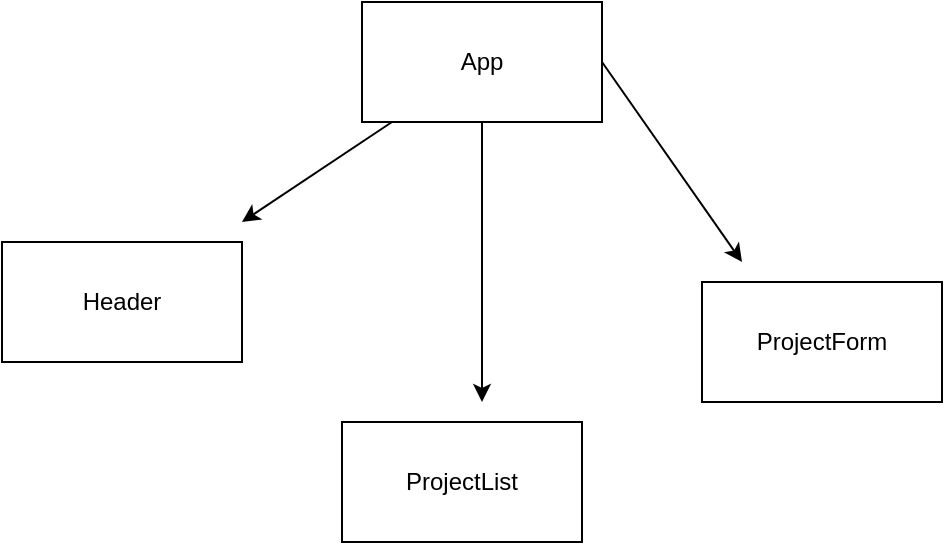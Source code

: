 <mxfile>
    <diagram id="wbNzC9FB2PTK8IdRD-UI" name="Page-1">
        <mxGraphModel dx="876" dy="484" grid="1" gridSize="10" guides="1" tooltips="1" connect="1" arrows="1" fold="1" page="1" pageScale="1" pageWidth="850" pageHeight="1100" math="0" shadow="0">
            <root>
                <mxCell id="0"/>
                <mxCell id="1" parent="0"/>
                <mxCell id="6" style="edgeStyle=none;html=1;" edge="1" parent="1" source="2">
                    <mxGeometry relative="1" as="geometry">
                        <mxPoint x="340" y="350" as="targetPoint"/>
                    </mxGeometry>
                </mxCell>
                <mxCell id="7" style="edgeStyle=none;html=1;" edge="1" parent="1" source="2">
                    <mxGeometry relative="1" as="geometry">
                        <mxPoint x="220" y="260" as="targetPoint"/>
                    </mxGeometry>
                </mxCell>
                <mxCell id="8" style="edgeStyle=none;html=1;exitX=1;exitY=0.5;exitDx=0;exitDy=0;" edge="1" parent="1" source="2">
                    <mxGeometry relative="1" as="geometry">
                        <mxPoint x="470" y="280" as="targetPoint"/>
                    </mxGeometry>
                </mxCell>
                <mxCell id="2" value="App" style="whiteSpace=wrap;html=1;" vertex="1" parent="1">
                    <mxGeometry x="280" y="150" width="120" height="60" as="geometry"/>
                </mxCell>
                <mxCell id="3" value="Header" style="whiteSpace=wrap;html=1;" vertex="1" parent="1">
                    <mxGeometry x="100" y="270" width="120" height="60" as="geometry"/>
                </mxCell>
                <mxCell id="4" value="ProjectList" style="whiteSpace=wrap;html=1;" vertex="1" parent="1">
                    <mxGeometry x="270" y="360" width="120" height="60" as="geometry"/>
                </mxCell>
                <mxCell id="5" value="ProjectForm" style="whiteSpace=wrap;html=1;" vertex="1" parent="1">
                    <mxGeometry x="450" y="290" width="120" height="60" as="geometry"/>
                </mxCell>
            </root>
        </mxGraphModel>
    </diagram>
</mxfile>